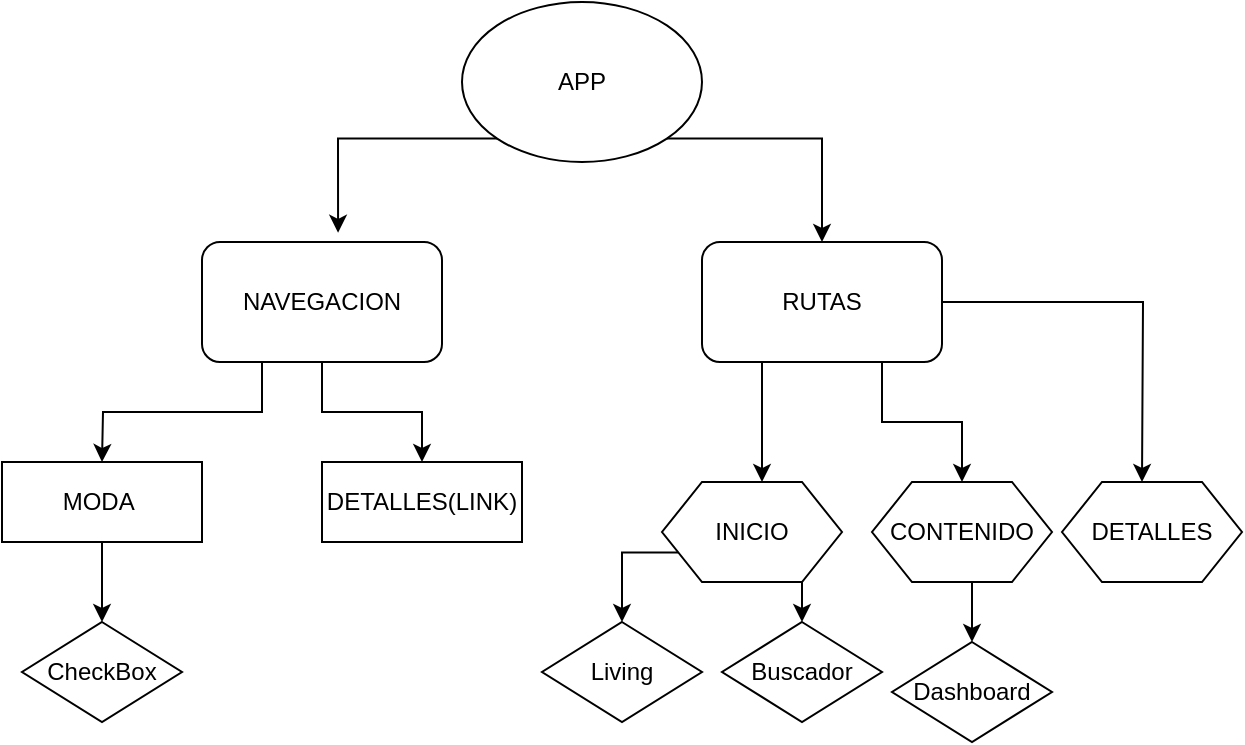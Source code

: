 <mxfile version="13.9.1" type="github"><diagram id="VHZJUNx9S5QZ2zfNAHle" name="Page-1"><mxGraphModel dx="1038" dy="552" grid="1" gridSize="10" guides="1" tooltips="1" connect="1" arrows="1" fold="1" page="1" pageScale="1" pageWidth="827" pageHeight="1169" math="0" shadow="0"><root><mxCell id="0"/><mxCell id="1" parent="0"/><mxCell id="hPMCwwe_2YHtKkgkZaI7-2" style="edgeStyle=orthogonalEdgeStyle;rounded=0;orthogonalLoop=1;jettySize=auto;html=1;exitX=0;exitY=1;exitDx=0;exitDy=0;entryX=0.567;entryY=-0.077;entryDx=0;entryDy=0;entryPerimeter=0;" edge="1" parent="1" source="hPMCwwe_2YHtKkgkZaI7-1" target="hPMCwwe_2YHtKkgkZaI7-5"><mxGeometry relative="1" as="geometry"><mxPoint x="280" y="200" as="targetPoint"/></mxGeometry></mxCell><mxCell id="hPMCwwe_2YHtKkgkZaI7-3" style="edgeStyle=orthogonalEdgeStyle;rounded=0;orthogonalLoop=1;jettySize=auto;html=1;exitX=1;exitY=1;exitDx=0;exitDy=0;" edge="1" parent="1" source="hPMCwwe_2YHtKkgkZaI7-1" target="hPMCwwe_2YHtKkgkZaI7-4"><mxGeometry relative="1" as="geometry"><mxPoint x="520" y="200" as="targetPoint"/><Array as="points"><mxPoint x="520" y="118"/></Array></mxGeometry></mxCell><mxCell id="hPMCwwe_2YHtKkgkZaI7-1" value="APP" style="ellipse;whiteSpace=wrap;html=1;" vertex="1" parent="1"><mxGeometry x="340" y="50" width="120" height="80" as="geometry"/></mxCell><mxCell id="hPMCwwe_2YHtKkgkZaI7-11" style="edgeStyle=orthogonalEdgeStyle;rounded=0;orthogonalLoop=1;jettySize=auto;html=1;exitX=0.25;exitY=1;exitDx=0;exitDy=0;" edge="1" parent="1" source="hPMCwwe_2YHtKkgkZaI7-4"><mxGeometry relative="1" as="geometry"><mxPoint x="490" y="290" as="targetPoint"/></mxGeometry></mxCell><mxCell id="hPMCwwe_2YHtKkgkZaI7-19" style="edgeStyle=orthogonalEdgeStyle;rounded=0;orthogonalLoop=1;jettySize=auto;html=1;exitX=0.75;exitY=1;exitDx=0;exitDy=0;entryX=0.5;entryY=0;entryDx=0;entryDy=0;" edge="1" parent="1" source="hPMCwwe_2YHtKkgkZaI7-4" target="hPMCwwe_2YHtKkgkZaI7-20"><mxGeometry relative="1" as="geometry"><mxPoint x="600" y="290" as="targetPoint"/></mxGeometry></mxCell><mxCell id="hPMCwwe_2YHtKkgkZaI7-25" style="edgeStyle=orthogonalEdgeStyle;rounded=0;orthogonalLoop=1;jettySize=auto;html=1;exitX=1;exitY=0.5;exitDx=0;exitDy=0;" edge="1" parent="1" source="hPMCwwe_2YHtKkgkZaI7-4"><mxGeometry relative="1" as="geometry"><mxPoint x="680" y="290" as="targetPoint"/></mxGeometry></mxCell><mxCell id="hPMCwwe_2YHtKkgkZaI7-4" value="RUTAS" style="rounded=1;whiteSpace=wrap;html=1;" vertex="1" parent="1"><mxGeometry x="460" y="170" width="120" height="60" as="geometry"/></mxCell><mxCell id="hPMCwwe_2YHtKkgkZaI7-6" style="edgeStyle=orthogonalEdgeStyle;rounded=0;orthogonalLoop=1;jettySize=auto;html=1;exitX=0.25;exitY=1;exitDx=0;exitDy=0;" edge="1" parent="1" source="hPMCwwe_2YHtKkgkZaI7-5"><mxGeometry relative="1" as="geometry"><mxPoint x="160" y="280" as="targetPoint"/></mxGeometry></mxCell><mxCell id="hPMCwwe_2YHtKkgkZaI7-7" style="edgeStyle=orthogonalEdgeStyle;rounded=0;orthogonalLoop=1;jettySize=auto;html=1;exitX=0.5;exitY=1;exitDx=0;exitDy=0;" edge="1" parent="1" source="hPMCwwe_2YHtKkgkZaI7-5" target="hPMCwwe_2YHtKkgkZaI7-8"><mxGeometry relative="1" as="geometry"><mxPoint x="320" y="280" as="targetPoint"/></mxGeometry></mxCell><mxCell id="hPMCwwe_2YHtKkgkZaI7-5" value="NAVEGACION" style="rounded=1;whiteSpace=wrap;html=1;" vertex="1" parent="1"><mxGeometry x="210" y="170" width="120" height="60" as="geometry"/></mxCell><mxCell id="hPMCwwe_2YHtKkgkZaI7-8" value="DETALLES(LINK)" style="rounded=0;whiteSpace=wrap;html=1;" vertex="1" parent="1"><mxGeometry x="270" y="280" width="100" height="40" as="geometry"/></mxCell><mxCell id="hPMCwwe_2YHtKkgkZaI7-21" style="edgeStyle=orthogonalEdgeStyle;rounded=0;orthogonalLoop=1;jettySize=auto;html=1;exitX=0.5;exitY=1;exitDx=0;exitDy=0;" edge="1" parent="1" source="hPMCwwe_2YHtKkgkZaI7-10"><mxGeometry relative="1" as="geometry"><mxPoint x="160" y="360" as="targetPoint"/></mxGeometry></mxCell><mxCell id="hPMCwwe_2YHtKkgkZaI7-10" value="MODA&amp;nbsp;" style="rounded=0;whiteSpace=wrap;html=1;" vertex="1" parent="1"><mxGeometry x="110" y="280" width="100" height="40" as="geometry"/></mxCell><mxCell id="hPMCwwe_2YHtKkgkZaI7-14" style="edgeStyle=orthogonalEdgeStyle;rounded=0;orthogonalLoop=1;jettySize=auto;html=1;exitX=0;exitY=0.75;exitDx=0;exitDy=0;" edge="1" parent="1" source="hPMCwwe_2YHtKkgkZaI7-13"><mxGeometry relative="1" as="geometry"><mxPoint x="420" y="360" as="targetPoint"/></mxGeometry></mxCell><mxCell id="hPMCwwe_2YHtKkgkZaI7-18" style="edgeStyle=orthogonalEdgeStyle;rounded=0;orthogonalLoop=1;jettySize=auto;html=1;exitX=1;exitY=0.75;exitDx=0;exitDy=0;entryX=0.5;entryY=0;entryDx=0;entryDy=0;" edge="1" parent="1" source="hPMCwwe_2YHtKkgkZaI7-13" target="hPMCwwe_2YHtKkgkZaI7-17"><mxGeometry relative="1" as="geometry"><mxPoint x="510" y="350" as="targetPoint"/></mxGeometry></mxCell><mxCell id="hPMCwwe_2YHtKkgkZaI7-13" value="INICIO" style="shape=hexagon;perimeter=hexagonPerimeter2;whiteSpace=wrap;html=1;fixedSize=1;" vertex="1" parent="1"><mxGeometry x="440" y="290" width="90" height="50" as="geometry"/></mxCell><mxCell id="hPMCwwe_2YHtKkgkZaI7-16" value="Living" style="rhombus;whiteSpace=wrap;html=1;" vertex="1" parent="1"><mxGeometry x="380" y="360" width="80" height="50" as="geometry"/></mxCell><mxCell id="hPMCwwe_2YHtKkgkZaI7-17" value="Buscador" style="rhombus;whiteSpace=wrap;html=1;" vertex="1" parent="1"><mxGeometry x="470" y="360" width="80" height="50" as="geometry"/></mxCell><mxCell id="hPMCwwe_2YHtKkgkZaI7-28" style="edgeStyle=orthogonalEdgeStyle;rounded=0;orthogonalLoop=1;jettySize=auto;html=1;exitX=0.5;exitY=1;exitDx=0;exitDy=0;entryX=0.5;entryY=0;entryDx=0;entryDy=0;" edge="1" parent="1" source="hPMCwwe_2YHtKkgkZaI7-20" target="hPMCwwe_2YHtKkgkZaI7-24"><mxGeometry relative="1" as="geometry"/></mxCell><mxCell id="hPMCwwe_2YHtKkgkZaI7-20" value="CONTENIDO" style="shape=hexagon;perimeter=hexagonPerimeter2;whiteSpace=wrap;html=1;fixedSize=1;" vertex="1" parent="1"><mxGeometry x="545" y="290" width="90" height="50" as="geometry"/></mxCell><mxCell id="hPMCwwe_2YHtKkgkZaI7-22" value="CheckBox" style="rhombus;whiteSpace=wrap;html=1;" vertex="1" parent="1"><mxGeometry x="120" y="360" width="80" height="50" as="geometry"/></mxCell><mxCell id="hPMCwwe_2YHtKkgkZaI7-24" value="Dashboard" style="rhombus;whiteSpace=wrap;html=1;" vertex="1" parent="1"><mxGeometry x="555" y="370" width="80" height="50" as="geometry"/></mxCell><mxCell id="hPMCwwe_2YHtKkgkZaI7-26" value="DETALLES" style="shape=hexagon;perimeter=hexagonPerimeter2;whiteSpace=wrap;html=1;fixedSize=1;" vertex="1" parent="1"><mxGeometry x="640" y="290" width="90" height="50" as="geometry"/></mxCell></root></mxGraphModel></diagram></mxfile>